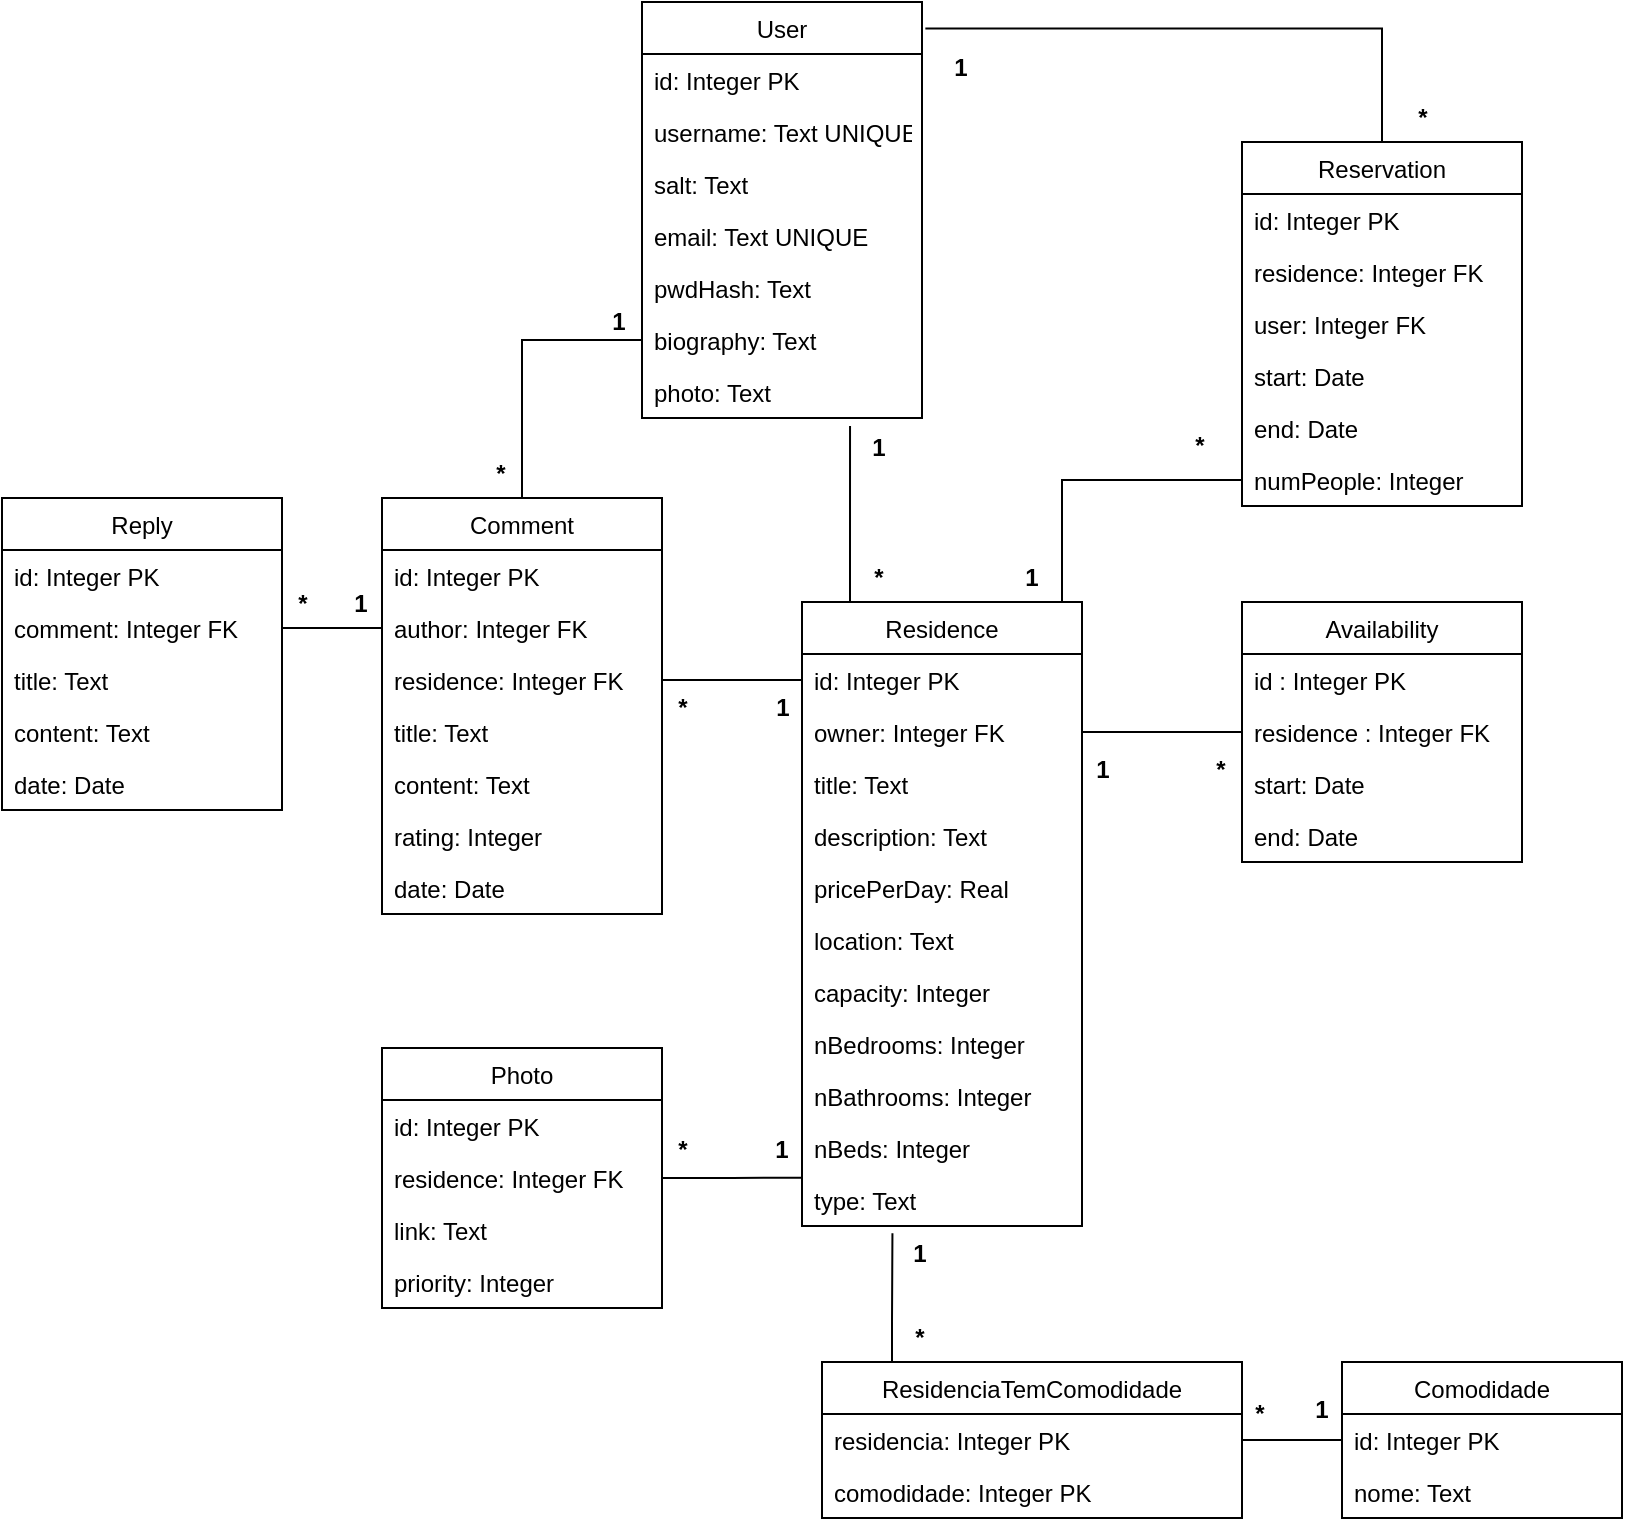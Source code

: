 <mxfile version="12.2.0" pages="1"><diagram id="iP0iWWese7woXahSP8J5" name="Page-1"><mxGraphModel dx="2249" dy="678" grid="1" gridSize="10" guides="1" tooltips="1" connect="1" arrows="1" fold="1" page="1" pageScale="1" pageWidth="827" pageHeight="1169" math="0" shadow="0"><root><mxCell id="0"/><mxCell id="1" parent="0"/><mxCell id="5Inx0Mx50LOXE3vgJmMi-1" value="User" style="swimlane;fontStyle=0;childLayout=stackLayout;horizontal=1;startSize=26;fillColor=none;horizontalStack=0;resizeParent=1;resizeParentMax=0;resizeLast=0;collapsible=1;marginBottom=0;" vertex="1" parent="1"><mxGeometry x="150" y="60" width="140" height="208" as="geometry"/></mxCell><mxCell id="5Inx0Mx50LOXE3vgJmMi-2" value="id: Integer PK" style="text;strokeColor=none;fillColor=none;align=left;verticalAlign=top;spacingLeft=4;spacingRight=4;overflow=hidden;rotatable=0;points=[[0,0.5],[1,0.5]];portConstraint=eastwest;" vertex="1" parent="5Inx0Mx50LOXE3vgJmMi-1"><mxGeometry y="26" width="140" height="26" as="geometry"/></mxCell><mxCell id="5Inx0Mx50LOXE3vgJmMi-3" value="username: Text UNIQUE" style="text;strokeColor=none;fillColor=none;align=left;verticalAlign=top;spacingLeft=4;spacingRight=4;overflow=hidden;rotatable=0;points=[[0,0.5],[1,0.5]];portConstraint=eastwest;" vertex="1" parent="5Inx0Mx50LOXE3vgJmMi-1"><mxGeometry y="52" width="140" height="26" as="geometry"/></mxCell><mxCell id="5Inx0Mx50LOXE3vgJmMi-31" value="salt: Text" style="text;strokeColor=none;fillColor=none;align=left;verticalAlign=top;spacingLeft=4;spacingRight=4;overflow=hidden;rotatable=0;points=[[0,0.5],[1,0.5]];portConstraint=eastwest;" vertex="1" parent="5Inx0Mx50LOXE3vgJmMi-1"><mxGeometry y="78" width="140" height="26" as="geometry"/></mxCell><mxCell id="5Inx0Mx50LOXE3vgJmMi-26" value="email: Text UNIQUE" style="text;strokeColor=none;fillColor=none;align=left;verticalAlign=top;spacingLeft=4;spacingRight=4;overflow=hidden;rotatable=0;points=[[0,0.5],[1,0.5]];portConstraint=eastwest;" vertex="1" parent="5Inx0Mx50LOXE3vgJmMi-1"><mxGeometry y="104" width="140" height="26" as="geometry"/></mxCell><mxCell id="5Inx0Mx50LOXE3vgJmMi-4" value="pwdHash: Text" style="text;strokeColor=none;fillColor=none;align=left;verticalAlign=top;spacingLeft=4;spacingRight=4;overflow=hidden;rotatable=0;points=[[0,0.5],[1,0.5]];portConstraint=eastwest;" vertex="1" parent="5Inx0Mx50LOXE3vgJmMi-1"><mxGeometry y="130" width="140" height="26" as="geometry"/></mxCell><mxCell id="5Inx0Mx50LOXE3vgJmMi-79" value="biography: Text" style="text;strokeColor=none;fillColor=none;align=left;verticalAlign=top;spacingLeft=4;spacingRight=4;overflow=hidden;rotatable=0;points=[[0,0.5],[1,0.5]];portConstraint=eastwest;" vertex="1" parent="5Inx0Mx50LOXE3vgJmMi-1"><mxGeometry y="156" width="140" height="26" as="geometry"/></mxCell><mxCell id="5Inx0Mx50LOXE3vgJmMi-82" value="photo: Text" style="text;strokeColor=none;fillColor=none;align=left;verticalAlign=top;spacingLeft=4;spacingRight=4;overflow=hidden;rotatable=0;points=[[0,0.5],[1,0.5]];portConstraint=eastwest;" vertex="1" parent="5Inx0Mx50LOXE3vgJmMi-1"><mxGeometry y="182" width="140" height="26" as="geometry"/></mxCell><mxCell id="5Inx0Mx50LOXE3vgJmMi-86" style="edgeStyle=orthogonalEdgeStyle;rounded=0;orthogonalLoop=1;jettySize=auto;html=1;entryX=1.012;entryY=0.064;entryDx=0;entryDy=0;entryPerimeter=0;endArrow=none;endFill=0;exitX=0.5;exitY=0;exitDx=0;exitDy=0;" edge="1" parent="1" source="5Inx0Mx50LOXE3vgJmMi-5" target="5Inx0Mx50LOXE3vgJmMi-1"><mxGeometry relative="1" as="geometry"><Array as="points"><mxPoint x="520" y="73"/></Array></mxGeometry></mxCell><mxCell id="5Inx0Mx50LOXE3vgJmMi-5" value="Reservation" style="swimlane;fontStyle=0;childLayout=stackLayout;horizontal=1;startSize=26;fillColor=none;horizontalStack=0;resizeParent=1;resizeParentMax=0;resizeLast=0;collapsible=1;marginBottom=0;" vertex="1" parent="1"><mxGeometry x="450" y="130" width="140" height="182" as="geometry"/></mxCell><mxCell id="5Inx0Mx50LOXE3vgJmMi-6" value="id: Integer PK" style="text;strokeColor=none;fillColor=none;align=left;verticalAlign=top;spacingLeft=4;spacingRight=4;overflow=hidden;rotatable=0;points=[[0,0.5],[1,0.5]];portConstraint=eastwest;" vertex="1" parent="5Inx0Mx50LOXE3vgJmMi-5"><mxGeometry y="26" width="140" height="26" as="geometry"/></mxCell><mxCell id="5Inx0Mx50LOXE3vgJmMi-7" value="residence: Integer FK" style="text;strokeColor=none;fillColor=none;align=left;verticalAlign=top;spacingLeft=4;spacingRight=4;overflow=hidden;rotatable=0;points=[[0,0.5],[1,0.5]];portConstraint=eastwest;" vertex="1" parent="5Inx0Mx50LOXE3vgJmMi-5"><mxGeometry y="52" width="140" height="26" as="geometry"/></mxCell><mxCell id="5Inx0Mx50LOXE3vgJmMi-8" value="user: Integer FK" style="text;strokeColor=none;fillColor=none;align=left;verticalAlign=top;spacingLeft=4;spacingRight=4;overflow=hidden;rotatable=0;points=[[0,0.5],[1,0.5]];portConstraint=eastwest;" vertex="1" parent="5Inx0Mx50LOXE3vgJmMi-5"><mxGeometry y="78" width="140" height="26" as="geometry"/></mxCell><mxCell id="5Inx0Mx50LOXE3vgJmMi-32" value="start: Date" style="text;strokeColor=none;fillColor=none;align=left;verticalAlign=top;spacingLeft=4;spacingRight=4;overflow=hidden;rotatable=0;points=[[0,0.5],[1,0.5]];portConstraint=eastwest;" vertex="1" parent="5Inx0Mx50LOXE3vgJmMi-5"><mxGeometry y="104" width="140" height="26" as="geometry"/></mxCell><mxCell id="5Inx0Mx50LOXE3vgJmMi-33" value="end: Date" style="text;strokeColor=none;fillColor=none;align=left;verticalAlign=top;spacingLeft=4;spacingRight=4;overflow=hidden;rotatable=0;points=[[0,0.5],[1,0.5]];portConstraint=eastwest;" vertex="1" parent="5Inx0Mx50LOXE3vgJmMi-5"><mxGeometry y="130" width="140" height="26" as="geometry"/></mxCell><mxCell id="5Inx0Mx50LOXE3vgJmMi-34" value="numPeople: Integer" style="text;strokeColor=none;fillColor=none;align=left;verticalAlign=top;spacingLeft=4;spacingRight=4;overflow=hidden;rotatable=0;points=[[0,0.5],[1,0.5]];portConstraint=eastwest;" vertex="1" parent="5Inx0Mx50LOXE3vgJmMi-5"><mxGeometry y="156" width="140" height="26" as="geometry"/></mxCell><mxCell id="5Inx0Mx50LOXE3vgJmMi-84" style="edgeStyle=orthogonalEdgeStyle;rounded=0;orthogonalLoop=1;jettySize=auto;html=1;entryX=0.743;entryY=1.156;entryDx=0;entryDy=0;entryPerimeter=0;endArrow=none;endFill=0;" edge="1" parent="1" source="5Inx0Mx50LOXE3vgJmMi-10" target="5Inx0Mx50LOXE3vgJmMi-82"><mxGeometry relative="1" as="geometry"><Array as="points"><mxPoint x="254" y="340"/><mxPoint x="254" y="340"/></Array></mxGeometry></mxCell><mxCell id="5Inx0Mx50LOXE3vgJmMi-10" value="Residence" style="swimlane;fontStyle=0;childLayout=stackLayout;horizontal=1;startSize=26;fillColor=none;horizontalStack=0;resizeParent=1;resizeParentMax=0;resizeLast=0;collapsible=1;marginBottom=0;" vertex="1" parent="1"><mxGeometry x="230" y="360" width="140" height="312" as="geometry"/></mxCell><mxCell id="5Inx0Mx50LOXE3vgJmMi-11" value="id: Integer PK" style="text;strokeColor=none;fillColor=none;align=left;verticalAlign=top;spacingLeft=4;spacingRight=4;overflow=hidden;rotatable=0;points=[[0,0.5],[1,0.5]];portConstraint=eastwest;" vertex="1" parent="5Inx0Mx50LOXE3vgJmMi-10"><mxGeometry y="26" width="140" height="26" as="geometry"/></mxCell><mxCell id="5Inx0Mx50LOXE3vgJmMi-12" value="owner: Integer FK" style="text;strokeColor=none;fillColor=none;align=left;verticalAlign=top;spacingLeft=4;spacingRight=4;overflow=hidden;rotatable=0;points=[[0,0.5],[1,0.5]];portConstraint=eastwest;" vertex="1" parent="5Inx0Mx50LOXE3vgJmMi-10"><mxGeometry y="52" width="140" height="26" as="geometry"/></mxCell><mxCell id="5Inx0Mx50LOXE3vgJmMi-13" value="title: Text" style="text;strokeColor=none;fillColor=none;align=left;verticalAlign=top;spacingLeft=4;spacingRight=4;overflow=hidden;rotatable=0;points=[[0,0.5],[1,0.5]];portConstraint=eastwest;" vertex="1" parent="5Inx0Mx50LOXE3vgJmMi-10"><mxGeometry y="78" width="140" height="26" as="geometry"/></mxCell><mxCell id="5Inx0Mx50LOXE3vgJmMi-25" value="description: Text" style="text;strokeColor=none;fillColor=none;align=left;verticalAlign=top;spacingLeft=4;spacingRight=4;overflow=hidden;rotatable=0;points=[[0,0.5],[1,0.5]];portConstraint=eastwest;" vertex="1" parent="5Inx0Mx50LOXE3vgJmMi-10"><mxGeometry y="104" width="140" height="26" as="geometry"/></mxCell><mxCell id="5Inx0Mx50LOXE3vgJmMi-21" value="pricePerDay: Real" style="text;strokeColor=none;fillColor=none;align=left;verticalAlign=top;spacingLeft=4;spacingRight=4;overflow=hidden;rotatable=0;points=[[0,0.5],[1,0.5]];portConstraint=eastwest;" vertex="1" parent="5Inx0Mx50LOXE3vgJmMi-10"><mxGeometry y="130" width="140" height="26" as="geometry"/></mxCell><mxCell id="5Inx0Mx50LOXE3vgJmMi-22" value="location: Text" style="text;strokeColor=none;fillColor=none;align=left;verticalAlign=top;spacingLeft=4;spacingRight=4;overflow=hidden;rotatable=0;points=[[0,0.5],[1,0.5]];portConstraint=eastwest;" vertex="1" parent="5Inx0Mx50LOXE3vgJmMi-10"><mxGeometry y="156" width="140" height="26" as="geometry"/></mxCell><mxCell id="5Inx0Mx50LOXE3vgJmMi-24" value="capacity: Integer" style="text;strokeColor=none;fillColor=none;align=left;verticalAlign=top;spacingLeft=4;spacingRight=4;overflow=hidden;rotatable=0;points=[[0,0.5],[1,0.5]];portConstraint=eastwest;" vertex="1" parent="5Inx0Mx50LOXE3vgJmMi-10"><mxGeometry y="182" width="140" height="26" as="geometry"/></mxCell><mxCell id="5Inx0Mx50LOXE3vgJmMi-23" value="nBedrooms: Integer" style="text;strokeColor=none;fillColor=none;align=left;verticalAlign=top;spacingLeft=4;spacingRight=4;overflow=hidden;rotatable=0;points=[[0,0.5],[1,0.5]];portConstraint=eastwest;" vertex="1" parent="5Inx0Mx50LOXE3vgJmMi-10"><mxGeometry y="208" width="140" height="26" as="geometry"/></mxCell><mxCell id="5Inx0Mx50LOXE3vgJmMi-48" value="nBathrooms: Integer" style="text;strokeColor=none;fillColor=none;align=left;verticalAlign=top;spacingLeft=4;spacingRight=4;overflow=hidden;rotatable=0;points=[[0,0.5],[1,0.5]];portConstraint=eastwest;" vertex="1" parent="5Inx0Mx50LOXE3vgJmMi-10"><mxGeometry y="234" width="140" height="26" as="geometry"/></mxCell><mxCell id="5Inx0Mx50LOXE3vgJmMi-49" value="nBeds: Integer" style="text;strokeColor=none;fillColor=none;align=left;verticalAlign=top;spacingLeft=4;spacingRight=4;overflow=hidden;rotatable=0;points=[[0,0.5],[1,0.5]];portConstraint=eastwest;" vertex="1" parent="5Inx0Mx50LOXE3vgJmMi-10"><mxGeometry y="260" width="140" height="26" as="geometry"/></mxCell><mxCell id="5Inx0Mx50LOXE3vgJmMi-50" value="type: Text" style="text;strokeColor=none;fillColor=none;align=left;verticalAlign=top;spacingLeft=4;spacingRight=4;overflow=hidden;rotatable=0;points=[[0,0.5],[1,0.5]];portConstraint=eastwest;" vertex="1" parent="5Inx0Mx50LOXE3vgJmMi-10"><mxGeometry y="286" width="140" height="26" as="geometry"/></mxCell><mxCell id="5Inx0Mx50LOXE3vgJmMi-14" value="Availability" style="swimlane;fontStyle=0;childLayout=stackLayout;horizontal=1;startSize=26;fillColor=none;horizontalStack=0;resizeParent=1;resizeParentMax=0;resizeLast=0;collapsible=1;marginBottom=0;" vertex="1" parent="1"><mxGeometry x="450" y="360" width="140" height="130" as="geometry"/></mxCell><mxCell id="5Inx0Mx50LOXE3vgJmMi-15" value="id : Integer PK" style="text;strokeColor=none;fillColor=none;align=left;verticalAlign=top;spacingLeft=4;spacingRight=4;overflow=hidden;rotatable=0;points=[[0,0.5],[1,0.5]];portConstraint=eastwest;" vertex="1" parent="5Inx0Mx50LOXE3vgJmMi-14"><mxGeometry y="26" width="140" height="26" as="geometry"/></mxCell><mxCell id="5Inx0Mx50LOXE3vgJmMi-18" value="residence : Integer FK" style="text;strokeColor=none;fillColor=none;align=left;verticalAlign=top;spacingLeft=4;spacingRight=4;overflow=hidden;rotatable=0;points=[[0,0.5],[1,0.5]];portConstraint=eastwest;" vertex="1" parent="5Inx0Mx50LOXE3vgJmMi-14"><mxGeometry y="52" width="140" height="26" as="geometry"/></mxCell><mxCell id="5Inx0Mx50LOXE3vgJmMi-16" value="start: Date" style="text;strokeColor=none;fillColor=none;align=left;verticalAlign=top;spacingLeft=4;spacingRight=4;overflow=hidden;rotatable=0;points=[[0,0.5],[1,0.5]];portConstraint=eastwest;" vertex="1" parent="5Inx0Mx50LOXE3vgJmMi-14"><mxGeometry y="78" width="140" height="26" as="geometry"/></mxCell><mxCell id="5Inx0Mx50LOXE3vgJmMi-17" value="end: Date" style="text;strokeColor=none;fillColor=none;align=left;verticalAlign=top;spacingLeft=4;spacingRight=4;overflow=hidden;rotatable=0;points=[[0,0.5],[1,0.5]];portConstraint=eastwest;" vertex="1" parent="5Inx0Mx50LOXE3vgJmMi-14"><mxGeometry y="104" width="140" height="26" as="geometry"/></mxCell><mxCell id="5Inx0Mx50LOXE3vgJmMi-90" style="edgeStyle=orthogonalEdgeStyle;rounded=0;orthogonalLoop=1;jettySize=auto;html=1;entryX=0;entryY=0.5;entryDx=0;entryDy=0;endArrow=none;endFill=0;" edge="1" parent="1" source="5Inx0Mx50LOXE3vgJmMi-27" target="5Inx0Mx50LOXE3vgJmMi-79"><mxGeometry relative="1" as="geometry"/></mxCell><mxCell id="5Inx0Mx50LOXE3vgJmMi-27" value="Comment" style="swimlane;fontStyle=0;childLayout=stackLayout;horizontal=1;startSize=26;fillColor=none;horizontalStack=0;resizeParent=1;resizeParentMax=0;resizeLast=0;collapsible=1;marginBottom=0;" vertex="1" parent="1"><mxGeometry x="20" y="308" width="140" height="208" as="geometry"/></mxCell><mxCell id="5Inx0Mx50LOXE3vgJmMi-28" value="id: Integer PK" style="text;strokeColor=none;fillColor=none;align=left;verticalAlign=top;spacingLeft=4;spacingRight=4;overflow=hidden;rotatable=0;points=[[0,0.5],[1,0.5]];portConstraint=eastwest;" vertex="1" parent="5Inx0Mx50LOXE3vgJmMi-27"><mxGeometry y="26" width="140" height="26" as="geometry"/></mxCell><mxCell id="5Inx0Mx50LOXE3vgJmMi-30" value="author: Integer FK" style="text;strokeColor=none;fillColor=none;align=left;verticalAlign=top;spacingLeft=4;spacingRight=4;overflow=hidden;rotatable=0;points=[[0,0.5],[1,0.5]];portConstraint=eastwest;" vertex="1" parent="5Inx0Mx50LOXE3vgJmMi-27"><mxGeometry y="52" width="140" height="26" as="geometry"/></mxCell><mxCell id="5Inx0Mx50LOXE3vgJmMi-29" value="residence: Integer FK" style="text;strokeColor=none;fillColor=none;align=left;verticalAlign=top;spacingLeft=4;spacingRight=4;overflow=hidden;rotatable=0;points=[[0,0.5],[1,0.5]];portConstraint=eastwest;" vertex="1" parent="5Inx0Mx50LOXE3vgJmMi-27"><mxGeometry y="78" width="140" height="26" as="geometry"/></mxCell><mxCell id="5Inx0Mx50LOXE3vgJmMi-35" value="title: Text" style="text;strokeColor=none;fillColor=none;align=left;verticalAlign=top;spacingLeft=4;spacingRight=4;overflow=hidden;rotatable=0;points=[[0,0.5],[1,0.5]];portConstraint=eastwest;" vertex="1" parent="5Inx0Mx50LOXE3vgJmMi-27"><mxGeometry y="104" width="140" height="26" as="geometry"/></mxCell><mxCell id="5Inx0Mx50LOXE3vgJmMi-36" value="content: Text" style="text;strokeColor=none;fillColor=none;align=left;verticalAlign=top;spacingLeft=4;spacingRight=4;overflow=hidden;rotatable=0;points=[[0,0.5],[1,0.5]];portConstraint=eastwest;" vertex="1" parent="5Inx0Mx50LOXE3vgJmMi-27"><mxGeometry y="130" width="140" height="26" as="geometry"/></mxCell><mxCell id="5Inx0Mx50LOXE3vgJmMi-37" value="rating: Integer" style="text;strokeColor=none;fillColor=none;align=left;verticalAlign=top;spacingLeft=4;spacingRight=4;overflow=hidden;rotatable=0;points=[[0,0.5],[1,0.5]];portConstraint=eastwest;" vertex="1" parent="5Inx0Mx50LOXE3vgJmMi-27"><mxGeometry y="156" width="140" height="26" as="geometry"/></mxCell><mxCell id="5Inx0Mx50LOXE3vgJmMi-38" value="date: Date" style="text;strokeColor=none;fillColor=none;align=left;verticalAlign=top;spacingLeft=4;spacingRight=4;overflow=hidden;rotatable=0;points=[[0,0.5],[1,0.5]];portConstraint=eastwest;" vertex="1" parent="5Inx0Mx50LOXE3vgJmMi-27"><mxGeometry y="182" width="140" height="26" as="geometry"/></mxCell><mxCell id="5Inx0Mx50LOXE3vgJmMi-39" value="Photo" style="swimlane;fontStyle=0;childLayout=stackLayout;horizontal=1;startSize=26;fillColor=none;horizontalStack=0;resizeParent=1;resizeParentMax=0;resizeLast=0;collapsible=1;marginBottom=0;" vertex="1" parent="1"><mxGeometry x="20" y="583" width="140" height="130" as="geometry"/></mxCell><mxCell id="5Inx0Mx50LOXE3vgJmMi-40" value="id: Integer PK" style="text;strokeColor=none;fillColor=none;align=left;verticalAlign=top;spacingLeft=4;spacingRight=4;overflow=hidden;rotatable=0;points=[[0,0.5],[1,0.5]];portConstraint=eastwest;" vertex="1" parent="5Inx0Mx50LOXE3vgJmMi-39"><mxGeometry y="26" width="140" height="26" as="geometry"/></mxCell><mxCell id="5Inx0Mx50LOXE3vgJmMi-41" value="residence: Integer FK" style="text;strokeColor=none;fillColor=none;align=left;verticalAlign=top;spacingLeft=4;spacingRight=4;overflow=hidden;rotatable=0;points=[[0,0.5],[1,0.5]];portConstraint=eastwest;" vertex="1" parent="5Inx0Mx50LOXE3vgJmMi-39"><mxGeometry y="52" width="140" height="26" as="geometry"/></mxCell><mxCell id="5Inx0Mx50LOXE3vgJmMi-42" value="link: Text" style="text;strokeColor=none;fillColor=none;align=left;verticalAlign=top;spacingLeft=4;spacingRight=4;overflow=hidden;rotatable=0;points=[[0,0.5],[1,0.5]];portConstraint=eastwest;" vertex="1" parent="5Inx0Mx50LOXE3vgJmMi-39"><mxGeometry y="78" width="140" height="26" as="geometry"/></mxCell><mxCell id="5Inx0Mx50LOXE3vgJmMi-47" value="priority: Integer" style="text;strokeColor=none;fillColor=none;align=left;verticalAlign=top;spacingLeft=4;spacingRight=4;overflow=hidden;rotatable=0;points=[[0,0.5],[1,0.5]];portConstraint=eastwest;" vertex="1" parent="5Inx0Mx50LOXE3vgJmMi-39"><mxGeometry y="104" width="140" height="26" as="geometry"/></mxCell><mxCell id="5Inx0Mx50LOXE3vgJmMi-51" value="Comodidade" style="swimlane;fontStyle=0;childLayout=stackLayout;horizontal=1;startSize=26;fillColor=none;horizontalStack=0;resizeParent=1;resizeParentMax=0;resizeLast=0;collapsible=1;marginBottom=0;" vertex="1" parent="1"><mxGeometry x="500" y="740" width="140" height="78" as="geometry"/></mxCell><mxCell id="5Inx0Mx50LOXE3vgJmMi-52" value="id: Integer PK" style="text;strokeColor=none;fillColor=none;align=left;verticalAlign=top;spacingLeft=4;spacingRight=4;overflow=hidden;rotatable=0;points=[[0,0.5],[1,0.5]];portConstraint=eastwest;" vertex="1" parent="5Inx0Mx50LOXE3vgJmMi-51"><mxGeometry y="26" width="140" height="26" as="geometry"/></mxCell><mxCell id="5Inx0Mx50LOXE3vgJmMi-53" value="nome: Text" style="text;strokeColor=none;fillColor=none;align=left;verticalAlign=top;spacingLeft=4;spacingRight=4;overflow=hidden;rotatable=0;points=[[0,0.5],[1,0.5]];portConstraint=eastwest;" vertex="1" parent="5Inx0Mx50LOXE3vgJmMi-51"><mxGeometry y="52" width="140" height="26" as="geometry"/></mxCell><mxCell id="5Inx0Mx50LOXE3vgJmMi-89" style="edgeStyle=orthogonalEdgeStyle;rounded=0;orthogonalLoop=1;jettySize=auto;html=1;entryX=0.323;entryY=1.138;entryDx=0;entryDy=0;entryPerimeter=0;endArrow=none;endFill=0;" edge="1" parent="1" source="5Inx0Mx50LOXE3vgJmMi-59" target="5Inx0Mx50LOXE3vgJmMi-50"><mxGeometry relative="1" as="geometry"><Array as="points"><mxPoint x="275" y="720"/><mxPoint x="275" y="720"/></Array></mxGeometry></mxCell><mxCell id="5Inx0Mx50LOXE3vgJmMi-59" value="ResidenciaTemComodidade" style="swimlane;fontStyle=0;childLayout=stackLayout;horizontal=1;startSize=26;fillColor=none;horizontalStack=0;resizeParent=1;resizeParentMax=0;resizeLast=0;collapsible=1;marginBottom=0;" vertex="1" parent="1"><mxGeometry x="240" y="740" width="210" height="78" as="geometry"/></mxCell><mxCell id="5Inx0Mx50LOXE3vgJmMi-60" value="residencia: Integer PK" style="text;strokeColor=none;fillColor=none;align=left;verticalAlign=top;spacingLeft=4;spacingRight=4;overflow=hidden;rotatable=0;points=[[0,0.5],[1,0.5]];portConstraint=eastwest;" vertex="1" parent="5Inx0Mx50LOXE3vgJmMi-59"><mxGeometry y="26" width="210" height="26" as="geometry"/></mxCell><mxCell id="5Inx0Mx50LOXE3vgJmMi-61" value="comodidade: Integer PK" style="text;strokeColor=none;fillColor=none;align=left;verticalAlign=top;spacingLeft=4;spacingRight=4;overflow=hidden;rotatable=0;points=[[0,0.5],[1,0.5]];portConstraint=eastwest;" vertex="1" parent="5Inx0Mx50LOXE3vgJmMi-59"><mxGeometry y="52" width="210" height="26" as="geometry"/></mxCell><mxCell id="5Inx0Mx50LOXE3vgJmMi-65" style="edgeStyle=orthogonalEdgeStyle;rounded=0;orthogonalLoop=1;jettySize=auto;html=1;exitX=0;exitY=0.5;exitDx=0;exitDy=0;entryX=0.75;entryY=0;entryDx=0;entryDy=0;endArrow=none;endFill=0;" edge="1" parent="1" source="5Inx0Mx50LOXE3vgJmMi-34" target="5Inx0Mx50LOXE3vgJmMi-10"><mxGeometry relative="1" as="geometry"><Array as="points"><mxPoint x="360" y="299"/><mxPoint x="360" y="360"/></Array></mxGeometry></mxCell><mxCell id="5Inx0Mx50LOXE3vgJmMi-78" style="edgeStyle=orthogonalEdgeStyle;rounded=0;orthogonalLoop=1;jettySize=auto;html=1;exitX=1;exitY=0.5;exitDx=0;exitDy=0;entryX=0;entryY=0.5;entryDx=0;entryDy=0;endArrow=none;endFill=0;" edge="1" parent="1" source="5Inx0Mx50LOXE3vgJmMi-29" target="5Inx0Mx50LOXE3vgJmMi-11"><mxGeometry relative="1" as="geometry"/></mxCell><mxCell id="5Inx0Mx50LOXE3vgJmMi-85" style="edgeStyle=orthogonalEdgeStyle;rounded=0;orthogonalLoop=1;jettySize=auto;html=1;exitX=0;exitY=0.5;exitDx=0;exitDy=0;entryX=1;entryY=0.5;entryDx=0;entryDy=0;endArrow=none;endFill=0;" edge="1" parent="1" source="5Inx0Mx50LOXE3vgJmMi-18" target="5Inx0Mx50LOXE3vgJmMi-12"><mxGeometry relative="1" as="geometry"/></mxCell><mxCell id="5Inx0Mx50LOXE3vgJmMi-91" style="edgeStyle=orthogonalEdgeStyle;rounded=0;orthogonalLoop=1;jettySize=auto;html=1;exitX=1;exitY=0.5;exitDx=0;exitDy=0;entryX=0;entryY=0.5;entryDx=0;entryDy=0;endArrow=none;endFill=0;" edge="1" parent="1" source="5Inx0Mx50LOXE3vgJmMi-60" target="5Inx0Mx50LOXE3vgJmMi-52"><mxGeometry relative="1" as="geometry"/></mxCell><mxCell id="5Inx0Mx50LOXE3vgJmMi-94" value="1" style="text;align=center;fontStyle=1;verticalAlign=middle;spacingLeft=3;spacingRight=3;strokeColor=none;rotatable=0;points=[[0,0.5],[1,0.5]];portConstraint=eastwest;" vertex="1" parent="1"><mxGeometry x="279" y="672" width="20" height="26" as="geometry"/></mxCell><mxCell id="5Inx0Mx50LOXE3vgJmMi-95" value="*" style="text;align=center;fontStyle=1;verticalAlign=middle;spacingLeft=3;spacingRight=3;strokeColor=none;rotatable=0;points=[[0,0.5],[1,0.5]];portConstraint=eastwest;" vertex="1" parent="1"><mxGeometry x="279" y="714" width="20" height="26" as="geometry"/></mxCell><mxCell id="5Inx0Mx50LOXE3vgJmMi-96" value="*" style="text;align=center;fontStyle=1;verticalAlign=middle;spacingLeft=3;spacingRight=3;strokeColor=none;rotatable=0;points=[[0,0.5],[1,0.5]];portConstraint=eastwest;" vertex="1" parent="1"><mxGeometry x="449" y="752" width="20" height="26" as="geometry"/></mxCell><mxCell id="5Inx0Mx50LOXE3vgJmMi-97" value="1" style="text;align=center;fontStyle=1;verticalAlign=middle;spacingLeft=3;spacingRight=3;strokeColor=none;rotatable=0;points=[[0,0.5],[1,0.5]];portConstraint=eastwest;" vertex="1" parent="1"><mxGeometry x="480" y="750" width="20" height="26" as="geometry"/></mxCell><mxCell id="5Inx0Mx50LOXE3vgJmMi-98" value="*" style="text;align=center;fontStyle=1;verticalAlign=middle;spacingLeft=3;spacingRight=3;strokeColor=none;rotatable=0;points=[[0,0.5],[1,0.5]];portConstraint=eastwest;" vertex="1" parent="1"><mxGeometry x="160" y="620" width="21" height="26" as="geometry"/></mxCell><mxCell id="5Inx0Mx50LOXE3vgJmMi-99" value="1" style="text;align=center;fontStyle=1;verticalAlign=middle;spacingLeft=3;spacingRight=3;strokeColor=none;rotatable=0;points=[[0,0.5],[1,0.5]];portConstraint=eastwest;" vertex="1" parent="1"><mxGeometry x="210" y="620" width="20" height="26" as="geometry"/></mxCell><mxCell id="5Inx0Mx50LOXE3vgJmMi-100" style="edgeStyle=orthogonalEdgeStyle;rounded=0;orthogonalLoop=1;jettySize=auto;html=1;exitX=1;exitY=0.5;exitDx=0;exitDy=0;entryX=-0.002;entryY=0.07;entryDx=0;entryDy=0;entryPerimeter=0;endArrow=none;endFill=0;" edge="1" parent="1" source="5Inx0Mx50LOXE3vgJmMi-41" target="5Inx0Mx50LOXE3vgJmMi-50"><mxGeometry relative="1" as="geometry"/></mxCell><mxCell id="5Inx0Mx50LOXE3vgJmMi-101" value="*" style="text;align=center;fontStyle=1;verticalAlign=middle;spacingLeft=3;spacingRight=3;strokeColor=none;rotatable=0;points=[[0,0.5],[1,0.5]];portConstraint=eastwest;" vertex="1" parent="1"><mxGeometry x="160" y="399" width="21" height="26" as="geometry"/></mxCell><mxCell id="5Inx0Mx50LOXE3vgJmMi-102" value="1" style="text;align=center;fontStyle=1;verticalAlign=middle;spacingLeft=3;spacingRight=3;strokeColor=none;rotatable=0;points=[[0,0.5],[1,0.5]];portConstraint=eastwest;" vertex="1" parent="1"><mxGeometry x="210" y="399" width="21" height="26" as="geometry"/></mxCell><mxCell id="5Inx0Mx50LOXE3vgJmMi-103" value="*" style="text;align=center;fontStyle=1;verticalAlign=middle;spacingLeft=3;spacingRight=3;strokeColor=none;rotatable=0;points=[[0,0.5],[1,0.5]];portConstraint=eastwest;" vertex="1" parent="1"><mxGeometry x="429" y="430" width="21" height="26" as="geometry"/></mxCell><mxCell id="5Inx0Mx50LOXE3vgJmMi-104" value="1" style="text;align=center;fontStyle=1;verticalAlign=middle;spacingLeft=3;spacingRight=3;strokeColor=none;rotatable=0;points=[[0,0.5],[1,0.5]];portConstraint=eastwest;" vertex="1" parent="1"><mxGeometry x="370" y="430" width="21" height="26" as="geometry"/></mxCell><mxCell id="5Inx0Mx50LOXE3vgJmMi-105" value="1" style="text;align=center;fontStyle=1;verticalAlign=middle;spacingLeft=3;spacingRight=3;strokeColor=none;rotatable=0;points=[[0,0.5],[1,0.5]];portConstraint=eastwest;" vertex="1" parent="1"><mxGeometry x="334.5" y="334" width="21" height="26" as="geometry"/></mxCell><mxCell id="5Inx0Mx50LOXE3vgJmMi-106" value="*" style="text;align=center;fontStyle=1;verticalAlign=middle;spacingLeft=3;spacingRight=3;strokeColor=none;rotatable=0;points=[[0,0.5],[1,0.5]];portConstraint=eastwest;" vertex="1" parent="1"><mxGeometry x="418.5" y="268" width="21" height="26" as="geometry"/></mxCell><mxCell id="5Inx0Mx50LOXE3vgJmMi-107" value="*" style="text;align=center;fontStyle=1;verticalAlign=middle;spacingLeft=3;spacingRight=3;strokeColor=none;rotatable=0;points=[[0,0.5],[1,0.5]];portConstraint=eastwest;" vertex="1" parent="1"><mxGeometry x="530" y="104" width="21" height="26" as="geometry"/></mxCell><mxCell id="5Inx0Mx50LOXE3vgJmMi-108" value="1" style="text;align=center;fontStyle=1;verticalAlign=middle;spacingLeft=3;spacingRight=3;strokeColor=none;rotatable=0;points=[[0,0.5],[1,0.5]];portConstraint=eastwest;" vertex="1" parent="1"><mxGeometry x="299" y="79" width="21" height="26" as="geometry"/></mxCell><mxCell id="5Inx0Mx50LOXE3vgJmMi-109" value="*" style="text;align=center;fontStyle=1;verticalAlign=middle;spacingLeft=3;spacingRight=3;strokeColor=none;rotatable=0;points=[[0,0.5],[1,0.5]];portConstraint=eastwest;" vertex="1" parent="1"><mxGeometry x="69" y="282" width="21" height="26" as="geometry"/></mxCell><mxCell id="5Inx0Mx50LOXE3vgJmMi-110" value="1" style="text;align=center;fontStyle=1;verticalAlign=middle;spacingLeft=3;spacingRight=3;strokeColor=none;rotatable=0;points=[[0,0.5],[1,0.5]];portConstraint=eastwest;" vertex="1" parent="1"><mxGeometry x="128" y="206" width="21" height="26" as="geometry"/></mxCell><mxCell id="5Inx0Mx50LOXE3vgJmMi-112" value="Reply" style="swimlane;fontStyle=0;childLayout=stackLayout;horizontal=1;startSize=26;fillColor=none;horizontalStack=0;resizeParent=1;resizeParentMax=0;resizeLast=0;collapsible=1;marginBottom=0;" vertex="1" parent="1"><mxGeometry x="-170" y="308" width="140" height="156" as="geometry"/></mxCell><mxCell id="5Inx0Mx50LOXE3vgJmMi-113" value="id: Integer PK" style="text;strokeColor=none;fillColor=none;align=left;verticalAlign=top;spacingLeft=4;spacingRight=4;overflow=hidden;rotatable=0;points=[[0,0.5],[1,0.5]];portConstraint=eastwest;" vertex="1" parent="5Inx0Mx50LOXE3vgJmMi-112"><mxGeometry y="26" width="140" height="26" as="geometry"/></mxCell><mxCell id="5Inx0Mx50LOXE3vgJmMi-114" value="comment: Integer FK" style="text;strokeColor=none;fillColor=none;align=left;verticalAlign=top;spacingLeft=4;spacingRight=4;overflow=hidden;rotatable=0;points=[[0,0.5],[1,0.5]];portConstraint=eastwest;" vertex="1" parent="5Inx0Mx50LOXE3vgJmMi-112"><mxGeometry y="52" width="140" height="26" as="geometry"/></mxCell><mxCell id="5Inx0Mx50LOXE3vgJmMi-116" value="title: Text" style="text;strokeColor=none;fillColor=none;align=left;verticalAlign=top;spacingLeft=4;spacingRight=4;overflow=hidden;rotatable=0;points=[[0,0.5],[1,0.5]];portConstraint=eastwest;" vertex="1" parent="5Inx0Mx50LOXE3vgJmMi-112"><mxGeometry y="78" width="140" height="26" as="geometry"/></mxCell><mxCell id="5Inx0Mx50LOXE3vgJmMi-117" value="content: Text" style="text;strokeColor=none;fillColor=none;align=left;verticalAlign=top;spacingLeft=4;spacingRight=4;overflow=hidden;rotatable=0;points=[[0,0.5],[1,0.5]];portConstraint=eastwest;" vertex="1" parent="5Inx0Mx50LOXE3vgJmMi-112"><mxGeometry y="104" width="140" height="26" as="geometry"/></mxCell><mxCell id="5Inx0Mx50LOXE3vgJmMi-119" value="date: Date" style="text;strokeColor=none;fillColor=none;align=left;verticalAlign=top;spacingLeft=4;spacingRight=4;overflow=hidden;rotatable=0;points=[[0,0.5],[1,0.5]];portConstraint=eastwest;" vertex="1" parent="5Inx0Mx50LOXE3vgJmMi-112"><mxGeometry y="130" width="140" height="26" as="geometry"/></mxCell><mxCell id="5Inx0Mx50LOXE3vgJmMi-121" style="edgeStyle=orthogonalEdgeStyle;rounded=0;orthogonalLoop=1;jettySize=auto;html=1;exitX=1;exitY=0.5;exitDx=0;exitDy=0;entryX=0;entryY=0.5;entryDx=0;entryDy=0;endArrow=none;endFill=0;" edge="1" parent="1" source="5Inx0Mx50LOXE3vgJmMi-114" target="5Inx0Mx50LOXE3vgJmMi-30"><mxGeometry relative="1" as="geometry"/></mxCell><mxCell id="5Inx0Mx50LOXE3vgJmMi-122" value="*" style="text;align=center;fontStyle=1;verticalAlign=middle;spacingLeft=3;spacingRight=3;strokeColor=none;rotatable=0;points=[[0,0.5],[1,0.5]];portConstraint=eastwest;" vertex="1" parent="1"><mxGeometry x="258" y="334" width="21" height="26" as="geometry"/></mxCell><mxCell id="5Inx0Mx50LOXE3vgJmMi-123" value="1" style="text;align=center;fontStyle=1;verticalAlign=middle;spacingLeft=3;spacingRight=3;strokeColor=none;rotatable=0;points=[[0,0.5],[1,0.5]];portConstraint=eastwest;" vertex="1" parent="1"><mxGeometry x="258" y="269" width="21" height="26" as="geometry"/></mxCell><mxCell id="5Inx0Mx50LOXE3vgJmMi-124" value="*" style="text;align=center;fontStyle=1;verticalAlign=middle;spacingLeft=3;spacingRight=3;strokeColor=none;rotatable=0;points=[[0,0.5],[1,0.5]];portConstraint=eastwest;" vertex="1" parent="1"><mxGeometry x="-30" y="347" width="21" height="26" as="geometry"/></mxCell><mxCell id="5Inx0Mx50LOXE3vgJmMi-125" value="1" style="text;align=center;fontStyle=1;verticalAlign=middle;spacingLeft=3;spacingRight=3;strokeColor=none;rotatable=0;points=[[0,0.5],[1,0.5]];portConstraint=eastwest;" vertex="1" parent="1"><mxGeometry x="-1" y="347" width="21" height="26" as="geometry"/></mxCell></root></mxGraphModel></diagram></mxfile>